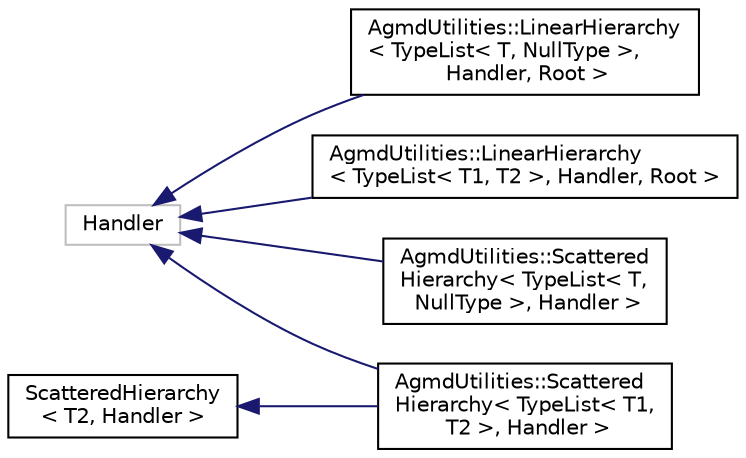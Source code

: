 digraph "Graphical Class Hierarchy"
{
  edge [fontname="Helvetica",fontsize="10",labelfontname="Helvetica",labelfontsize="10"];
  node [fontname="Helvetica",fontsize="10",shape=record];
  rankdir="LR";
  Node1 [label="Handler",height=0.2,width=0.4,color="grey75", fillcolor="white", style="filled"];
  Node1 -> Node2 [dir="back",color="midnightblue",fontsize="10",style="solid",fontname="Helvetica"];
  Node2 [label="AgmdUtilities::LinearHierarchy\l\< TypeList\< T, NullType \>,\l Handler, Root \>",height=0.2,width=0.4,color="black", fillcolor="white", style="filled",URL="$class_agmd_utilities_1_1_linear_hierarchy_3_01_type_list_3_01_t_00_01_null_type_01_4_00_01_handler_00_01_root_01_4.html"];
  Node1 -> Node3 [dir="back",color="midnightblue",fontsize="10",style="solid",fontname="Helvetica"];
  Node3 [label="AgmdUtilities::LinearHierarchy\l\< TypeList\< T1, T2 \>, Handler, Root \>",height=0.2,width=0.4,color="black", fillcolor="white", style="filled",URL="$class_agmd_utilities_1_1_linear_hierarchy_3_01_type_list_3_01_t1_00_01_t2_01_4_00_01_handler_00_01_root_01_4.html"];
  Node1 -> Node4 [dir="back",color="midnightblue",fontsize="10",style="solid",fontname="Helvetica"];
  Node4 [label="AgmdUtilities::Scattered\lHierarchy\< TypeList\< T,\l NullType \>, Handler \>",height=0.2,width=0.4,color="black", fillcolor="white", style="filled",URL="$class_agmd_utilities_1_1_scattered_hierarchy_3_01_type_list_3_01_t_00_01_null_type_01_4_00_01_handler_01_4.html"];
  Node1 -> Node5 [dir="back",color="midnightblue",fontsize="10",style="solid",fontname="Helvetica"];
  Node5 [label="AgmdUtilities::Scattered\lHierarchy\< TypeList\< T1,\l T2 \>, Handler \>",height=0.2,width=0.4,color="black", fillcolor="white", style="filled",URL="$class_agmd_utilities_1_1_scattered_hierarchy_3_01_type_list_3_01_t1_00_01_t2_01_4_00_01_handler_01_4.html"];
  Node6 [label="ScatteredHierarchy\l\< T2, Handler \>",height=0.2,width=0.4,color="black", fillcolor="white", style="filled",URL="$class_scattered_hierarchy.html"];
  Node6 -> Node5 [dir="back",color="midnightblue",fontsize="10",style="solid",fontname="Helvetica"];
}
